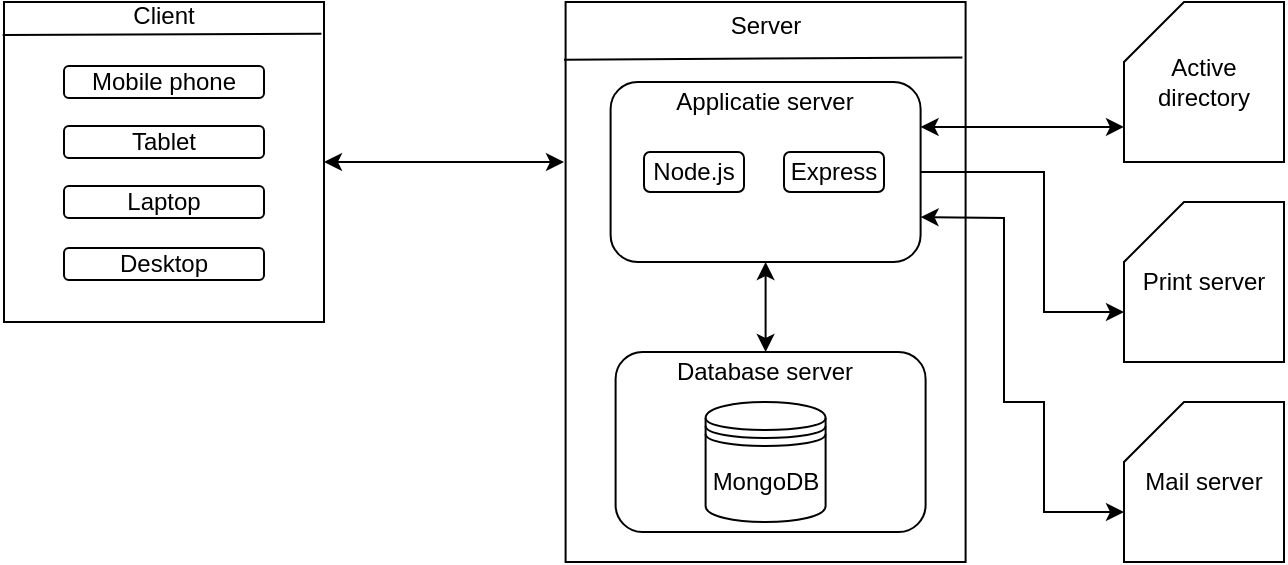 <mxfile version="15.8.3" type="device"><diagram id="1QkwybcELbFqnUibK0Uz" name="Page-1"><mxGraphModel dx="813" dy="435" grid="0" gridSize="10" guides="1" tooltips="1" connect="1" arrows="1" fold="1" page="1" pageScale="1" pageWidth="850" pageHeight="1100" math="0" shadow="0"><root><mxCell id="0"/><mxCell id="1" parent="0"/><mxCell id="LKZtQc4d8ZyEikVIwn4s-6" value="" style="group" vertex="1" connectable="0" parent="1"><mxGeometry x="40" y="40" width="160" height="160" as="geometry"/></mxCell><mxCell id="LKZtQc4d8ZyEikVIwn4s-2" value="" style="rounded=0;whiteSpace=wrap;html=1;" vertex="1" parent="LKZtQc4d8ZyEikVIwn4s-6"><mxGeometry width="160" height="160" as="geometry"/></mxCell><mxCell id="LKZtQc4d8ZyEikVIwn4s-3" value="" style="endArrow=none;html=1;rounded=0;entryX=0.992;entryY=0.099;entryDx=0;entryDy=0;exitX=-0.004;exitY=0.103;exitDx=0;exitDy=0;entryPerimeter=0;exitPerimeter=0;" edge="1" parent="LKZtQc4d8ZyEikVIwn4s-6" source="LKZtQc4d8ZyEikVIwn4s-2" target="LKZtQc4d8ZyEikVIwn4s-2"><mxGeometry width="50" height="50" relative="1" as="geometry"><mxPoint x="53.333" y="90" as="sourcePoint"/><mxPoint x="120" y="40" as="targetPoint"/></mxGeometry></mxCell><mxCell id="LKZtQc4d8ZyEikVIwn4s-4" value="Client" style="text;html=1;strokeColor=none;fillColor=none;align=center;verticalAlign=middle;whiteSpace=wrap;rounded=0;" vertex="1" parent="LKZtQc4d8ZyEikVIwn4s-6"><mxGeometry x="40" y="2" width="80" height="10" as="geometry"/></mxCell><mxCell id="LKZtQc4d8ZyEikVIwn4s-19" value="Mobile phone" style="rounded=1;whiteSpace=wrap;html=1;" vertex="1" parent="LKZtQc4d8ZyEikVIwn4s-6"><mxGeometry x="30" y="32" width="100" height="16" as="geometry"/></mxCell><mxCell id="LKZtQc4d8ZyEikVIwn4s-20" value="Tablet" style="rounded=1;whiteSpace=wrap;html=1;" vertex="1" parent="LKZtQc4d8ZyEikVIwn4s-6"><mxGeometry x="30" y="62" width="100" height="16" as="geometry"/></mxCell><mxCell id="LKZtQc4d8ZyEikVIwn4s-28" value="Laptop" style="rounded=1;whiteSpace=wrap;html=1;" vertex="1" parent="LKZtQc4d8ZyEikVIwn4s-6"><mxGeometry x="30" y="92" width="100" height="16" as="geometry"/></mxCell><mxCell id="LKZtQc4d8ZyEikVIwn4s-27" value="Desktop" style="rounded=1;whiteSpace=wrap;html=1;" vertex="1" parent="LKZtQc4d8ZyEikVIwn4s-6"><mxGeometry x="30" y="123" width="100" height="16" as="geometry"/></mxCell><mxCell id="LKZtQc4d8ZyEikVIwn4s-7" value="" style="group" vertex="1" connectable="0" parent="1"><mxGeometry x="320.8" y="40" width="200" height="280" as="geometry"/></mxCell><mxCell id="LKZtQc4d8ZyEikVIwn4s-8" value="" style="rounded=0;whiteSpace=wrap;html=1;" vertex="1" parent="LKZtQc4d8ZyEikVIwn4s-7"><mxGeometry width="200" height="280" as="geometry"/></mxCell><mxCell id="LKZtQc4d8ZyEikVIwn4s-9" value="" style="endArrow=none;html=1;rounded=0;entryX=0.992;entryY=0.099;entryDx=0;entryDy=0;exitX=-0.004;exitY=0.103;exitDx=0;exitDy=0;entryPerimeter=0;exitPerimeter=0;" edge="1" parent="LKZtQc4d8ZyEikVIwn4s-7" source="LKZtQc4d8ZyEikVIwn4s-8" target="LKZtQc4d8ZyEikVIwn4s-8"><mxGeometry width="50" height="50" relative="1" as="geometry"><mxPoint x="66.667" y="157.5" as="sourcePoint"/><mxPoint x="150" y="70" as="targetPoint"/></mxGeometry></mxCell><mxCell id="LKZtQc4d8ZyEikVIwn4s-10" value="Server" style="text;html=1;strokeColor=none;fillColor=none;align=center;verticalAlign=middle;whiteSpace=wrap;rounded=0;" vertex="1" parent="LKZtQc4d8ZyEikVIwn4s-7"><mxGeometry x="50" y="3.5" width="100" height="17.5" as="geometry"/></mxCell><mxCell id="LKZtQc4d8ZyEikVIwn4s-15" value="" style="rounded=1;whiteSpace=wrap;html=1;" vertex="1" parent="LKZtQc4d8ZyEikVIwn4s-7"><mxGeometry x="25" y="175" width="155" height="90" as="geometry"/></mxCell><mxCell id="LKZtQc4d8ZyEikVIwn4s-12" value="MongoDB" style="shape=datastore;whiteSpace=wrap;html=1;" vertex="1" parent="LKZtQc4d8ZyEikVIwn4s-7"><mxGeometry x="70" y="200" width="60" height="60" as="geometry"/></mxCell><mxCell id="LKZtQc4d8ZyEikVIwn4s-16" value="Database server" style="text;html=1;strokeColor=none;fillColor=none;align=center;verticalAlign=middle;whiteSpace=wrap;rounded=0;" vertex="1" parent="LKZtQc4d8ZyEikVIwn4s-7"><mxGeometry x="47.5" y="175" width="105" height="20" as="geometry"/></mxCell><mxCell id="LKZtQc4d8ZyEikVIwn4s-17" value="" style="rounded=1;whiteSpace=wrap;html=1;" vertex="1" parent="LKZtQc4d8ZyEikVIwn4s-7"><mxGeometry x="22.5" y="40" width="155" height="90" as="geometry"/></mxCell><mxCell id="LKZtQc4d8ZyEikVIwn4s-18" value="Applicatie server" style="text;html=1;strokeColor=none;fillColor=none;align=center;verticalAlign=middle;whiteSpace=wrap;rounded=0;" vertex="1" parent="LKZtQc4d8ZyEikVIwn4s-7"><mxGeometry x="47.5" y="40" width="105" height="20" as="geometry"/></mxCell><mxCell id="LKZtQc4d8ZyEikVIwn4s-14" value="Node.js" style="rounded=1;whiteSpace=wrap;html=1;" vertex="1" parent="LKZtQc4d8ZyEikVIwn4s-7"><mxGeometry x="39.2" y="75" width="50" height="20" as="geometry"/></mxCell><mxCell id="LKZtQc4d8ZyEikVIwn4s-31" value="Express" style="rounded=1;whiteSpace=wrap;html=1;" vertex="1" parent="LKZtQc4d8ZyEikVIwn4s-7"><mxGeometry x="109.2" y="75" width="50" height="20" as="geometry"/></mxCell><mxCell id="LKZtQc4d8ZyEikVIwn4s-38" value="" style="endArrow=classic;startArrow=classic;html=1;rounded=0;entryX=0.5;entryY=1;entryDx=0;entryDy=0;" edge="1" parent="LKZtQc4d8ZyEikVIwn4s-7" source="LKZtQc4d8ZyEikVIwn4s-16" target="LKZtQc4d8ZyEikVIwn4s-17"><mxGeometry width="50" height="50" relative="1" as="geometry"><mxPoint x="249.2" y="80" as="sourcePoint"/><mxPoint x="289.2" y="65" as="targetPoint"/></mxGeometry></mxCell><mxCell id="LKZtQc4d8ZyEikVIwn4s-29" value="Print server" style="shape=card;whiteSpace=wrap;html=1;" vertex="1" parent="1"><mxGeometry x="600" y="140" width="80" height="80" as="geometry"/></mxCell><mxCell id="LKZtQc4d8ZyEikVIwn4s-30" value="Mail server" style="shape=card;whiteSpace=wrap;html=1;" vertex="1" parent="1"><mxGeometry x="600" y="240" width="80" height="80" as="geometry"/></mxCell><mxCell id="LKZtQc4d8ZyEikVIwn4s-32" value="Active directory" style="shape=card;whiteSpace=wrap;html=1;" vertex="1" parent="1"><mxGeometry x="600" y="40" width="80" height="80" as="geometry"/></mxCell><mxCell id="LKZtQc4d8ZyEikVIwn4s-35" value="" style="endArrow=classic;startArrow=classic;html=1;rounded=0;exitX=1;exitY=0.5;exitDx=0;exitDy=0;" edge="1" parent="1" source="LKZtQc4d8ZyEikVIwn4s-2"><mxGeometry width="50" height="50" relative="1" as="geometry"><mxPoint x="160" y="290" as="sourcePoint"/><mxPoint x="320" y="120" as="targetPoint"/></mxGeometry></mxCell><mxCell id="LKZtQc4d8ZyEikVIwn4s-37" value="" style="endArrow=classic;startArrow=classic;html=1;rounded=0;exitX=1;exitY=0.25;exitDx=0;exitDy=0;entryX=0;entryY=0.781;entryDx=0;entryDy=0;entryPerimeter=0;" edge="1" parent="1" source="LKZtQc4d8ZyEikVIwn4s-17" target="LKZtQc4d8ZyEikVIwn4s-32"><mxGeometry width="50" height="50" relative="1" as="geometry"><mxPoint x="560" y="110" as="sourcePoint"/><mxPoint x="570" y="90" as="targetPoint"/></mxGeometry></mxCell><mxCell id="LKZtQc4d8ZyEikVIwn4s-40" value="" style="endArrow=classic;html=1;rounded=0;entryX=0;entryY=0;entryDx=0;entryDy=55;entryPerimeter=0;exitX=1;exitY=0.5;exitDx=0;exitDy=0;" edge="1" parent="1" source="LKZtQc4d8ZyEikVIwn4s-17" target="LKZtQc4d8ZyEikVIwn4s-29"><mxGeometry width="50" height="50" relative="1" as="geometry"><mxPoint x="530" y="220" as="sourcePoint"/><mxPoint x="580" y="170" as="targetPoint"/><Array as="points"><mxPoint x="560" y="125"/><mxPoint x="560" y="195"/></Array></mxGeometry></mxCell><mxCell id="LKZtQc4d8ZyEikVIwn4s-41" value="" style="endArrow=classic;startArrow=classic;html=1;rounded=0;entryX=0;entryY=0;entryDx=0;entryDy=55;entryPerimeter=0;exitX=1;exitY=0.75;exitDx=0;exitDy=0;" edge="1" parent="1" source="LKZtQc4d8ZyEikVIwn4s-17" target="LKZtQc4d8ZyEikVIwn4s-30"><mxGeometry width="50" height="50" relative="1" as="geometry"><mxPoint x="550" y="300" as="sourcePoint"/><mxPoint x="600" y="250" as="targetPoint"/><Array as="points"><mxPoint x="540" y="148"/><mxPoint x="540" y="240"/><mxPoint x="560" y="240"/><mxPoint x="560" y="295"/></Array></mxGeometry></mxCell></root></mxGraphModel></diagram></mxfile>